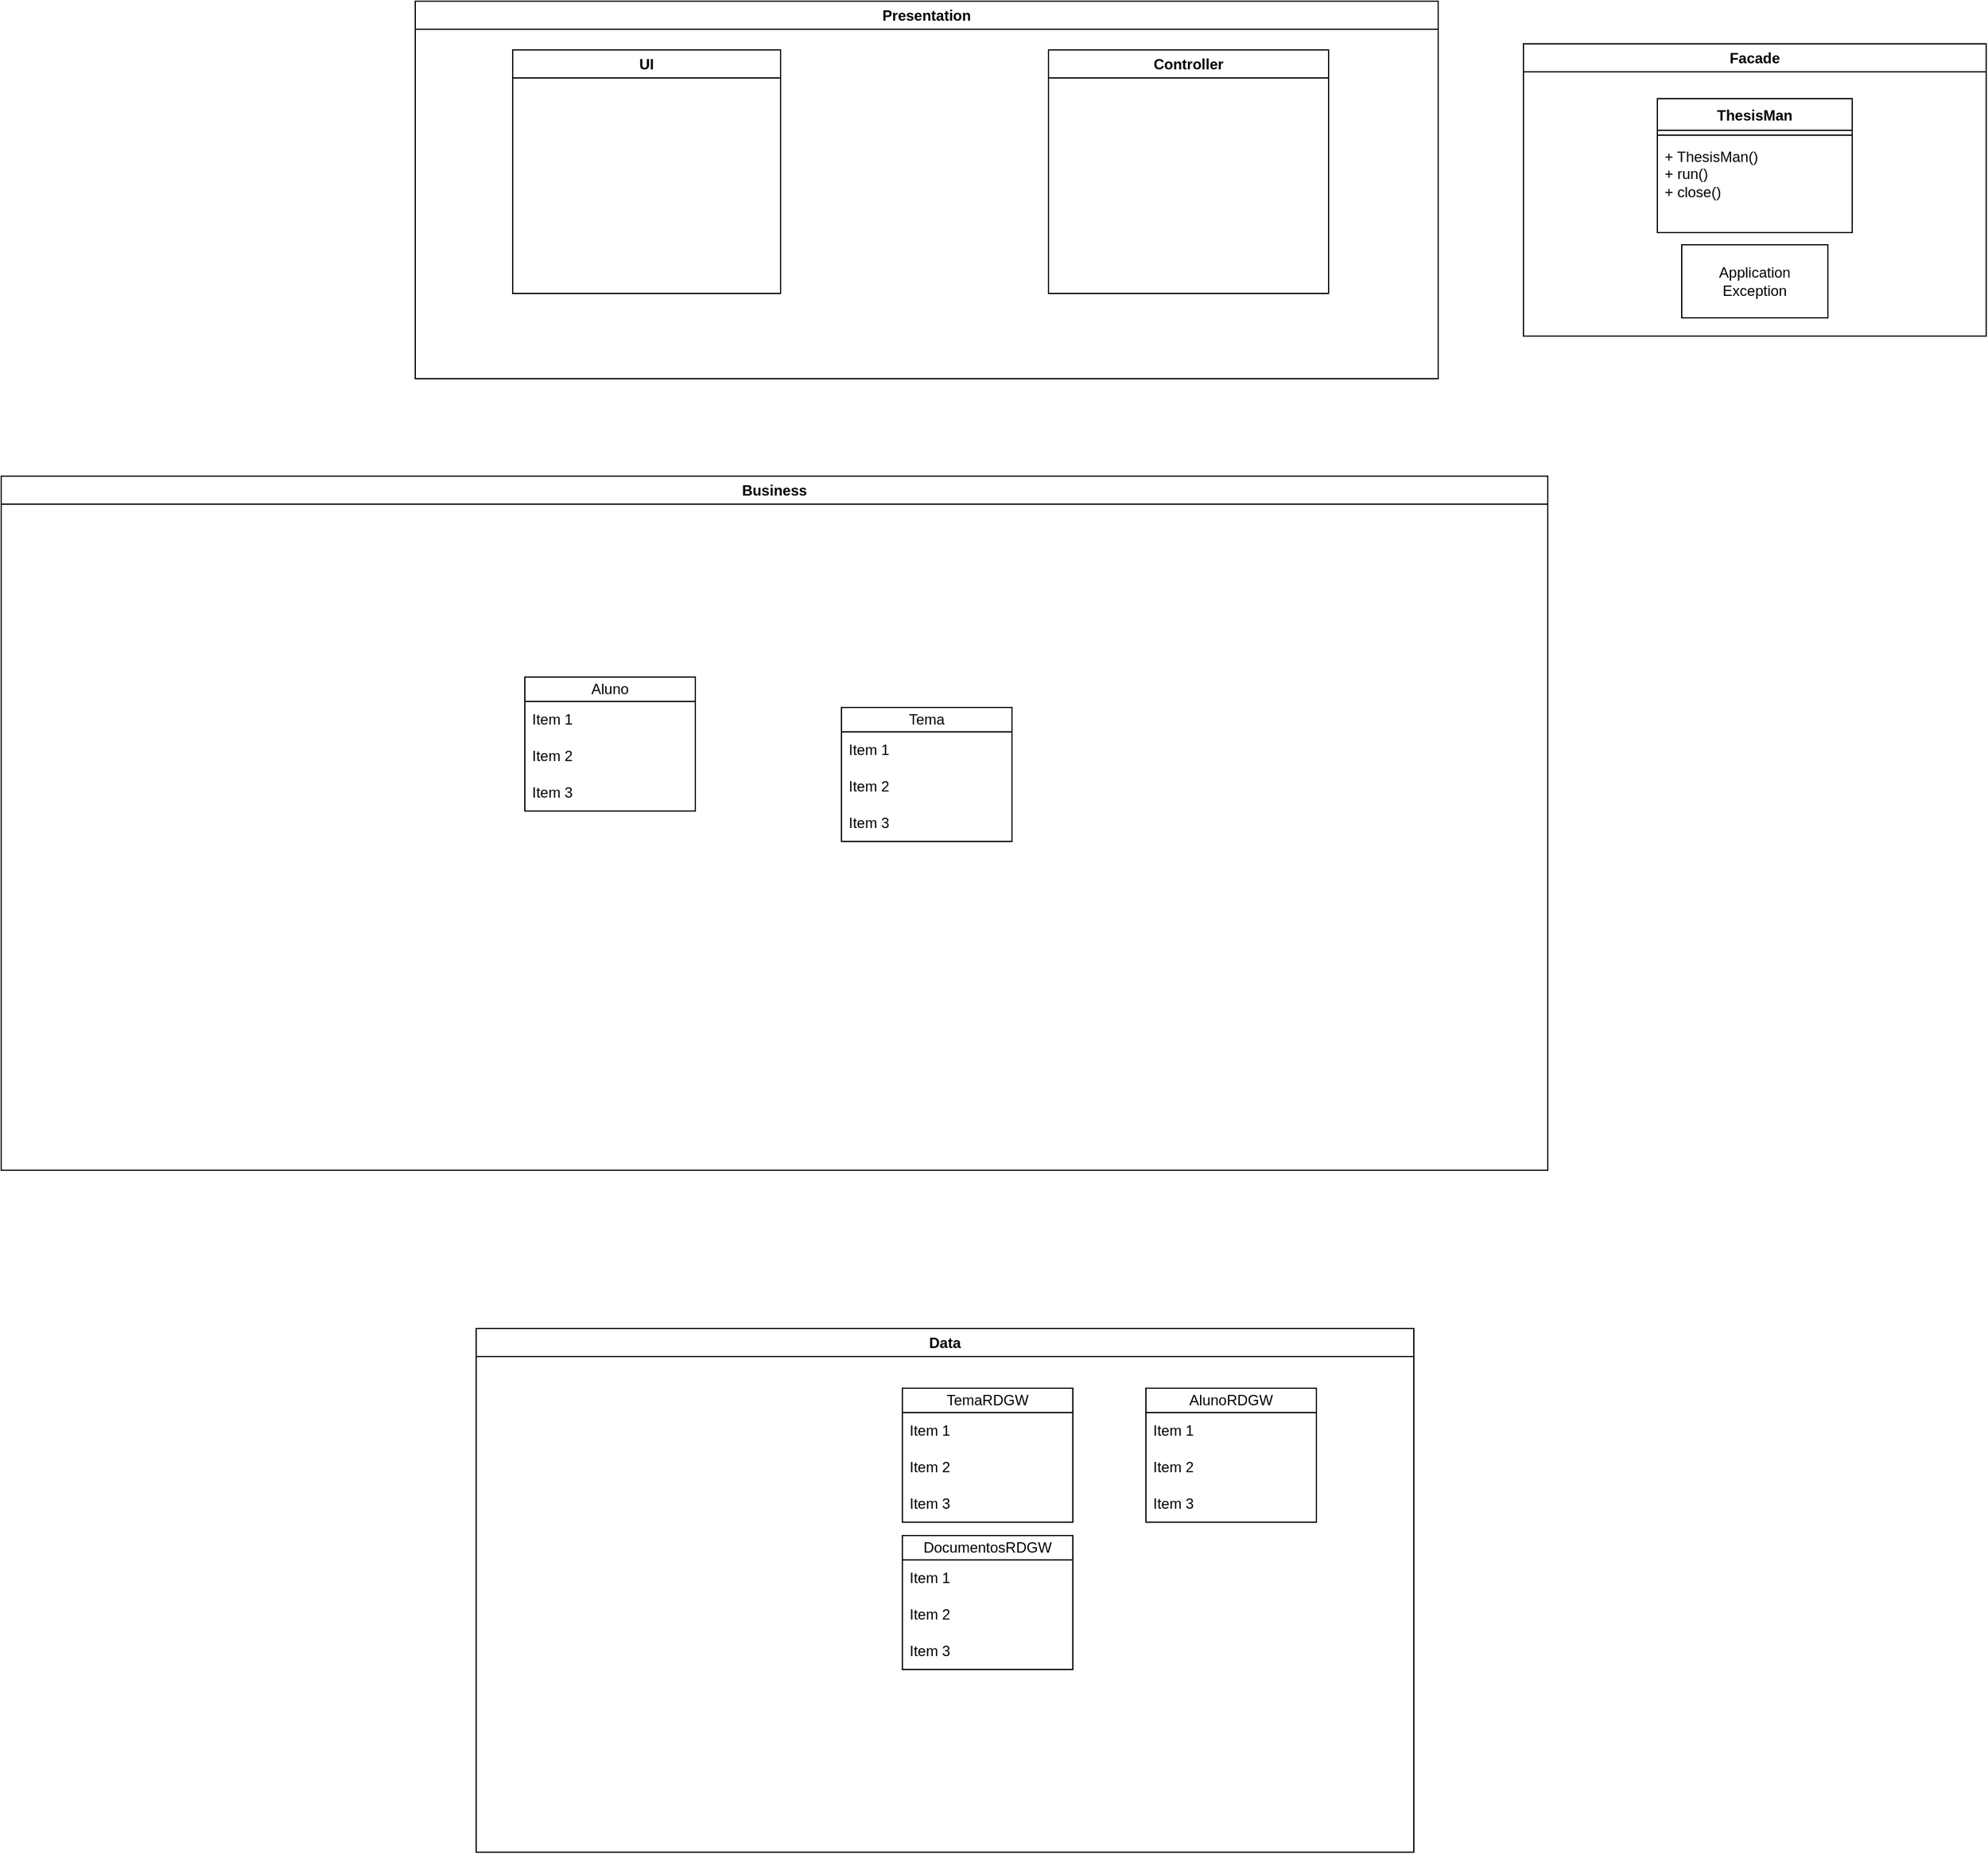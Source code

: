 <mxfile version="24.0.4" type="device">
  <diagram id="C5RBs43oDa-KdzZeNtuy" name="Page-1">
    <mxGraphModel dx="1674" dy="836" grid="1" gridSize="10" guides="1" tooltips="1" connect="1" arrows="1" fold="1" page="1" pageScale="1" pageWidth="827" pageHeight="1169" math="0" shadow="0">
      <root>
        <mxCell id="WIyWlLk6GJQsqaUBKTNV-0" />
        <mxCell id="WIyWlLk6GJQsqaUBKTNV-1" parent="WIyWlLk6GJQsqaUBKTNV-0" />
        <mxCell id="cg7tUdVnF-VotXxQSskF-0" value="Presentation" style="swimlane;whiteSpace=wrap;html=1;startSize=23;" parent="WIyWlLk6GJQsqaUBKTNV-1" vertex="1">
          <mxGeometry x="380" y="30" width="840" height="310" as="geometry" />
        </mxCell>
        <mxCell id="cg7tUdVnF-VotXxQSskF-4" value="UI" style="swimlane;whiteSpace=wrap;html=1;" parent="cg7tUdVnF-VotXxQSskF-0" vertex="1">
          <mxGeometry x="80" y="40" width="220" height="200" as="geometry" />
        </mxCell>
        <mxCell id="cg7tUdVnF-VotXxQSskF-5" value="Controller" style="swimlane;whiteSpace=wrap;html=1;" parent="cg7tUdVnF-VotXxQSskF-0" vertex="1">
          <mxGeometry x="520" y="40" width="230" height="200" as="geometry" />
        </mxCell>
        <mxCell id="cg7tUdVnF-VotXxQSskF-2" value="Business" style="swimlane;whiteSpace=wrap;html=1;" parent="WIyWlLk6GJQsqaUBKTNV-1" vertex="1">
          <mxGeometry x="40" y="420" width="1270" height="570" as="geometry" />
        </mxCell>
        <mxCell id="cg7tUdVnF-VotXxQSskF-13" value="Tema" style="swimlane;fontStyle=0;childLayout=stackLayout;horizontal=1;startSize=20;horizontalStack=0;resizeParent=1;resizeParentMax=0;resizeLast=0;collapsible=1;marginBottom=0;whiteSpace=wrap;html=1;" parent="cg7tUdVnF-VotXxQSskF-2" vertex="1">
          <mxGeometry x="690" y="190" width="140" height="110" as="geometry" />
        </mxCell>
        <mxCell id="cg7tUdVnF-VotXxQSskF-14" value="Item 1" style="text;strokeColor=none;fillColor=none;align=left;verticalAlign=middle;spacingLeft=4;spacingRight=4;overflow=hidden;points=[[0,0.5],[1,0.5]];portConstraint=eastwest;rotatable=0;whiteSpace=wrap;html=1;" parent="cg7tUdVnF-VotXxQSskF-13" vertex="1">
          <mxGeometry y="20" width="140" height="30" as="geometry" />
        </mxCell>
        <mxCell id="cg7tUdVnF-VotXxQSskF-15" value="Item 2" style="text;strokeColor=none;fillColor=none;align=left;verticalAlign=middle;spacingLeft=4;spacingRight=4;overflow=hidden;points=[[0,0.5],[1,0.5]];portConstraint=eastwest;rotatable=0;whiteSpace=wrap;html=1;" parent="cg7tUdVnF-VotXxQSskF-13" vertex="1">
          <mxGeometry y="50" width="140" height="30" as="geometry" />
        </mxCell>
        <mxCell id="cg7tUdVnF-VotXxQSskF-16" value="Item 3" style="text;strokeColor=none;fillColor=none;align=left;verticalAlign=middle;spacingLeft=4;spacingRight=4;overflow=hidden;points=[[0,0.5],[1,0.5]];portConstraint=eastwest;rotatable=0;whiteSpace=wrap;html=1;" parent="cg7tUdVnF-VotXxQSskF-13" vertex="1">
          <mxGeometry y="80" width="140" height="30" as="geometry" />
        </mxCell>
        <mxCell id="cg7tUdVnF-VotXxQSskF-3" value="Data" style="swimlane;whiteSpace=wrap;html=1;" parent="WIyWlLk6GJQsqaUBKTNV-1" vertex="1">
          <mxGeometry x="430" y="1120" width="770" height="430" as="geometry" />
        </mxCell>
        <mxCell id="cg7tUdVnF-VotXxQSskF-17" value="AlunoRDGW" style="swimlane;fontStyle=0;childLayout=stackLayout;horizontal=1;startSize=20;horizontalStack=0;resizeParent=1;resizeParentMax=0;resizeLast=0;collapsible=1;marginBottom=0;whiteSpace=wrap;html=1;" parent="cg7tUdVnF-VotXxQSskF-3" vertex="1">
          <mxGeometry x="550" y="49" width="140" height="110" as="geometry" />
        </mxCell>
        <mxCell id="cg7tUdVnF-VotXxQSskF-18" value="Item 1" style="text;strokeColor=none;fillColor=none;align=left;verticalAlign=middle;spacingLeft=4;spacingRight=4;overflow=hidden;points=[[0,0.5],[1,0.5]];portConstraint=eastwest;rotatable=0;whiteSpace=wrap;html=1;" parent="cg7tUdVnF-VotXxQSskF-17" vertex="1">
          <mxGeometry y="20" width="140" height="30" as="geometry" />
        </mxCell>
        <mxCell id="cg7tUdVnF-VotXxQSskF-19" value="Item 2" style="text;strokeColor=none;fillColor=none;align=left;verticalAlign=middle;spacingLeft=4;spacingRight=4;overflow=hidden;points=[[0,0.5],[1,0.5]];portConstraint=eastwest;rotatable=0;whiteSpace=wrap;html=1;" parent="cg7tUdVnF-VotXxQSskF-17" vertex="1">
          <mxGeometry y="50" width="140" height="30" as="geometry" />
        </mxCell>
        <mxCell id="cg7tUdVnF-VotXxQSskF-20" value="Item 3" style="text;strokeColor=none;fillColor=none;align=left;verticalAlign=middle;spacingLeft=4;spacingRight=4;overflow=hidden;points=[[0,0.5],[1,0.5]];portConstraint=eastwest;rotatable=0;whiteSpace=wrap;html=1;" parent="cg7tUdVnF-VotXxQSskF-17" vertex="1">
          <mxGeometry y="80" width="140" height="30" as="geometry" />
        </mxCell>
        <mxCell id="cg7tUdVnF-VotXxQSskF-21" value="TemaRDGW" style="swimlane;fontStyle=0;childLayout=stackLayout;horizontal=1;startSize=20;horizontalStack=0;resizeParent=1;resizeParentMax=0;resizeLast=0;collapsible=1;marginBottom=0;whiteSpace=wrap;html=1;" parent="cg7tUdVnF-VotXxQSskF-3" vertex="1">
          <mxGeometry x="350" y="49" width="140" height="110" as="geometry" />
        </mxCell>
        <mxCell id="cg7tUdVnF-VotXxQSskF-22" value="Item 1" style="text;strokeColor=none;fillColor=none;align=left;verticalAlign=middle;spacingLeft=4;spacingRight=4;overflow=hidden;points=[[0,0.5],[1,0.5]];portConstraint=eastwest;rotatable=0;whiteSpace=wrap;html=1;" parent="cg7tUdVnF-VotXxQSskF-21" vertex="1">
          <mxGeometry y="20" width="140" height="30" as="geometry" />
        </mxCell>
        <mxCell id="cg7tUdVnF-VotXxQSskF-23" value="Item 2" style="text;strokeColor=none;fillColor=none;align=left;verticalAlign=middle;spacingLeft=4;spacingRight=4;overflow=hidden;points=[[0,0.5],[1,0.5]];portConstraint=eastwest;rotatable=0;whiteSpace=wrap;html=1;" parent="cg7tUdVnF-VotXxQSskF-21" vertex="1">
          <mxGeometry y="50" width="140" height="30" as="geometry" />
        </mxCell>
        <mxCell id="cg7tUdVnF-VotXxQSskF-24" value="Item 3" style="text;strokeColor=none;fillColor=none;align=left;verticalAlign=middle;spacingLeft=4;spacingRight=4;overflow=hidden;points=[[0,0.5],[1,0.5]];portConstraint=eastwest;rotatable=0;whiteSpace=wrap;html=1;" parent="cg7tUdVnF-VotXxQSskF-21" vertex="1">
          <mxGeometry y="80" width="140" height="30" as="geometry" />
        </mxCell>
        <mxCell id="cg7tUdVnF-VotXxQSskF-25" value="DocumentosRDGW" style="swimlane;fontStyle=0;childLayout=stackLayout;horizontal=1;startSize=20;horizontalStack=0;resizeParent=1;resizeParentMax=0;resizeLast=0;collapsible=1;marginBottom=0;whiteSpace=wrap;html=1;" parent="cg7tUdVnF-VotXxQSskF-3" vertex="1">
          <mxGeometry x="350" y="170" width="140" height="110" as="geometry" />
        </mxCell>
        <mxCell id="cg7tUdVnF-VotXxQSskF-26" value="Item 1" style="text;strokeColor=none;fillColor=none;align=left;verticalAlign=middle;spacingLeft=4;spacingRight=4;overflow=hidden;points=[[0,0.5],[1,0.5]];portConstraint=eastwest;rotatable=0;whiteSpace=wrap;html=1;" parent="cg7tUdVnF-VotXxQSskF-25" vertex="1">
          <mxGeometry y="20" width="140" height="30" as="geometry" />
        </mxCell>
        <mxCell id="cg7tUdVnF-VotXxQSskF-27" value="Item 2" style="text;strokeColor=none;fillColor=none;align=left;verticalAlign=middle;spacingLeft=4;spacingRight=4;overflow=hidden;points=[[0,0.5],[1,0.5]];portConstraint=eastwest;rotatable=0;whiteSpace=wrap;html=1;" parent="cg7tUdVnF-VotXxQSskF-25" vertex="1">
          <mxGeometry y="50" width="140" height="30" as="geometry" />
        </mxCell>
        <mxCell id="cg7tUdVnF-VotXxQSskF-28" value="Item 3" style="text;strokeColor=none;fillColor=none;align=left;verticalAlign=middle;spacingLeft=4;spacingRight=4;overflow=hidden;points=[[0,0.5],[1,0.5]];portConstraint=eastwest;rotatable=0;whiteSpace=wrap;html=1;" parent="cg7tUdVnF-VotXxQSskF-25" vertex="1">
          <mxGeometry y="80" width="140" height="30" as="geometry" />
        </mxCell>
        <mxCell id="cg7tUdVnF-VotXxQSskF-9" value="Aluno" style="swimlane;fontStyle=0;childLayout=stackLayout;horizontal=1;startSize=20;horizontalStack=0;resizeParent=1;resizeParentMax=0;resizeLast=0;collapsible=1;marginBottom=0;whiteSpace=wrap;html=1;" parent="WIyWlLk6GJQsqaUBKTNV-1" vertex="1">
          <mxGeometry x="470" y="585" width="140" height="110" as="geometry" />
        </mxCell>
        <mxCell id="cg7tUdVnF-VotXxQSskF-10" value="Item 1" style="text;strokeColor=none;fillColor=none;align=left;verticalAlign=middle;spacingLeft=4;spacingRight=4;overflow=hidden;points=[[0,0.5],[1,0.5]];portConstraint=eastwest;rotatable=0;whiteSpace=wrap;html=1;" parent="cg7tUdVnF-VotXxQSskF-9" vertex="1">
          <mxGeometry y="20" width="140" height="30" as="geometry" />
        </mxCell>
        <mxCell id="cg7tUdVnF-VotXxQSskF-11" value="Item 2" style="text;strokeColor=none;fillColor=none;align=left;verticalAlign=middle;spacingLeft=4;spacingRight=4;overflow=hidden;points=[[0,0.5],[1,0.5]];portConstraint=eastwest;rotatable=0;whiteSpace=wrap;html=1;" parent="cg7tUdVnF-VotXxQSskF-9" vertex="1">
          <mxGeometry y="50" width="140" height="30" as="geometry" />
        </mxCell>
        <mxCell id="cg7tUdVnF-VotXxQSskF-12" value="Item 3" style="text;strokeColor=none;fillColor=none;align=left;verticalAlign=middle;spacingLeft=4;spacingRight=4;overflow=hidden;points=[[0,0.5],[1,0.5]];portConstraint=eastwest;rotatable=0;whiteSpace=wrap;html=1;" parent="cg7tUdVnF-VotXxQSskF-9" vertex="1">
          <mxGeometry y="80" width="140" height="30" as="geometry" />
        </mxCell>
        <mxCell id="GU0O5rLi0uuip4Cfmz_H-0" value="Facade" style="swimlane;whiteSpace=wrap;html=1;" parent="WIyWlLk6GJQsqaUBKTNV-1" vertex="1">
          <mxGeometry x="1290" y="65" width="380" height="240" as="geometry" />
        </mxCell>
        <mxCell id="GU0O5rLi0uuip4Cfmz_H-1" value="Application&lt;br&gt;Exception" style="rounded=0;whiteSpace=wrap;html=1;" parent="GU0O5rLi0uuip4Cfmz_H-0" vertex="1">
          <mxGeometry x="130" y="165" width="120" height="60" as="geometry" />
        </mxCell>
        <mxCell id="GU0O5rLi0uuip4Cfmz_H-6" value="ThesisMan" style="swimlane;fontStyle=1;align=center;verticalAlign=top;childLayout=stackLayout;horizontal=1;startSize=26;horizontalStack=0;resizeParent=1;resizeParentMax=0;resizeLast=0;collapsible=1;marginBottom=0;whiteSpace=wrap;html=1;" parent="GU0O5rLi0uuip4Cfmz_H-0" vertex="1">
          <mxGeometry x="110" y="45" width="160" height="110" as="geometry" />
        </mxCell>
        <mxCell id="GU0O5rLi0uuip4Cfmz_H-8" value="" style="line;strokeWidth=1;fillColor=none;align=left;verticalAlign=middle;spacingTop=-1;spacingLeft=3;spacingRight=3;rotatable=0;labelPosition=right;points=[];portConstraint=eastwest;strokeColor=inherit;" parent="GU0O5rLi0uuip4Cfmz_H-6" vertex="1">
          <mxGeometry y="26" width="160" height="8" as="geometry" />
        </mxCell>
        <mxCell id="GU0O5rLi0uuip4Cfmz_H-9" value="+ ThesisMan()&lt;div&gt;+ run()&lt;/div&gt;&lt;div&gt;+ close()&lt;/div&gt;" style="text;strokeColor=none;fillColor=none;align=left;verticalAlign=top;spacingLeft=4;spacingRight=4;overflow=hidden;rotatable=0;points=[[0,0.5],[1,0.5]];portConstraint=eastwest;whiteSpace=wrap;html=1;" parent="GU0O5rLi0uuip4Cfmz_H-6" vertex="1">
          <mxGeometry y="34" width="160" height="76" as="geometry" />
        </mxCell>
      </root>
    </mxGraphModel>
  </diagram>
</mxfile>
